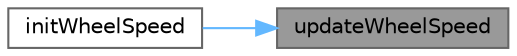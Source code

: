 digraph "updateWheelSpeed"
{
 // LATEX_PDF_SIZE
  bgcolor="transparent";
  edge [fontname=Helvetica,fontsize=10,labelfontname=Helvetica,labelfontsize=10];
  node [fontname=Helvetica,fontsize=10,shape=box,height=0.2,width=0.4];
  rankdir="RL";
  Node1 [label="updateWheelSpeed",height=0.2,width=0.4,color="gray40", fillcolor="grey60", style="filled", fontcolor="black",tooltip="Updated the speed var in this sensor."];
  Node1 -> Node2 [dir="back",color="steelblue1",style="solid"];
  Node2 [label="initWheelSpeed",height=0.2,width=0.4,color="grey40", fillcolor="white", style="filled",URL="$WheelSpeed_8c.html#ac49732714bcdc5c6bb1c4f94ddf497b3",tooltip="Initialization function for a wheel speed sensor."];
}
